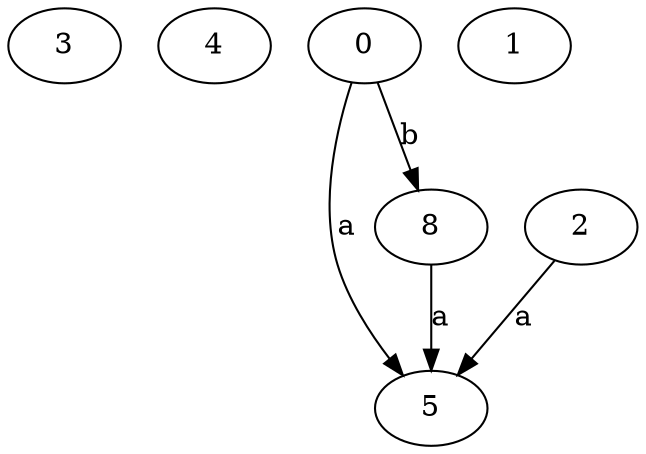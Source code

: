 strict digraph  {
3;
4;
5;
0;
1;
2;
8;
0 -> 5  [label=a];
0 -> 8  [label=b];
2 -> 5  [label=a];
8 -> 5  [label=a];
}
